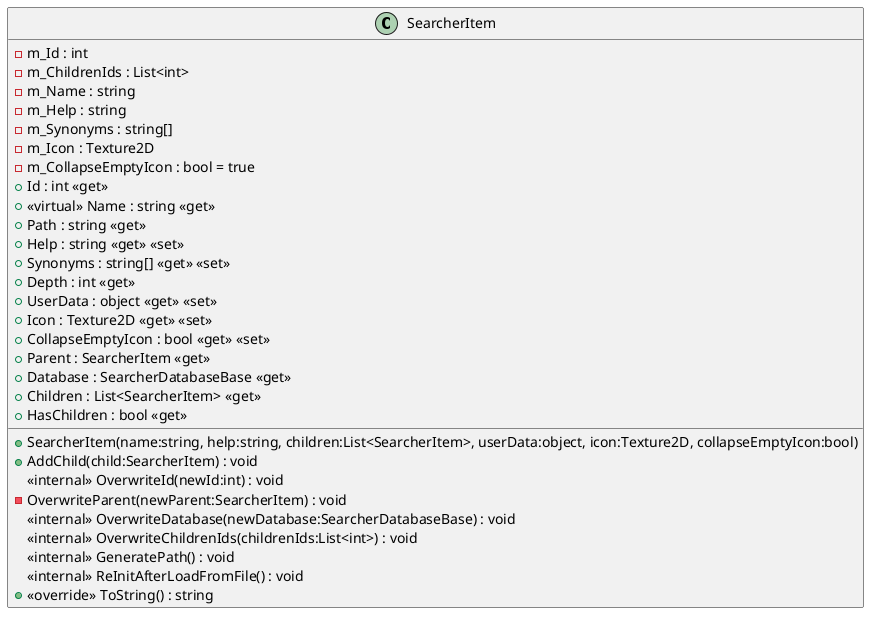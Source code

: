 @startuml
class SearcherItem {
    - m_Id : int
    - m_ChildrenIds : List<int>
    - m_Name : string
    - m_Help : string
    - m_Synonyms : string[]
    - m_Icon : Texture2D
    - m_CollapseEmptyIcon : bool = true
    + Id : int <<get>>
    + <<virtual>> Name : string <<get>>
    + Path : string <<get>>
    + Help : string <<get>> <<set>>
    + Synonyms : string[] <<get>> <<set>>
    + Depth : int <<get>>
    + UserData : object <<get>> <<set>>
    + Icon : Texture2D <<get>> <<set>>
    + CollapseEmptyIcon : bool <<get>> <<set>>
    + Parent : SearcherItem <<get>>
    + Database : SearcherDatabaseBase <<get>>
    + Children : List<SearcherItem> <<get>>
    + HasChildren : bool <<get>>
    + SearcherItem(name:string, help:string, children:List<SearcherItem>, userData:object, icon:Texture2D, collapseEmptyIcon:bool)
    + AddChild(child:SearcherItem) : void
    <<internal>> OverwriteId(newId:int) : void
    - OverwriteParent(newParent:SearcherItem) : void
    <<internal>> OverwriteDatabase(newDatabase:SearcherDatabaseBase) : void
    <<internal>> OverwriteChildrenIds(childrenIds:List<int>) : void
    <<internal>> GeneratePath() : void
    <<internal>> ReInitAfterLoadFromFile() : void
    + <<override>> ToString() : string
}
@enduml
